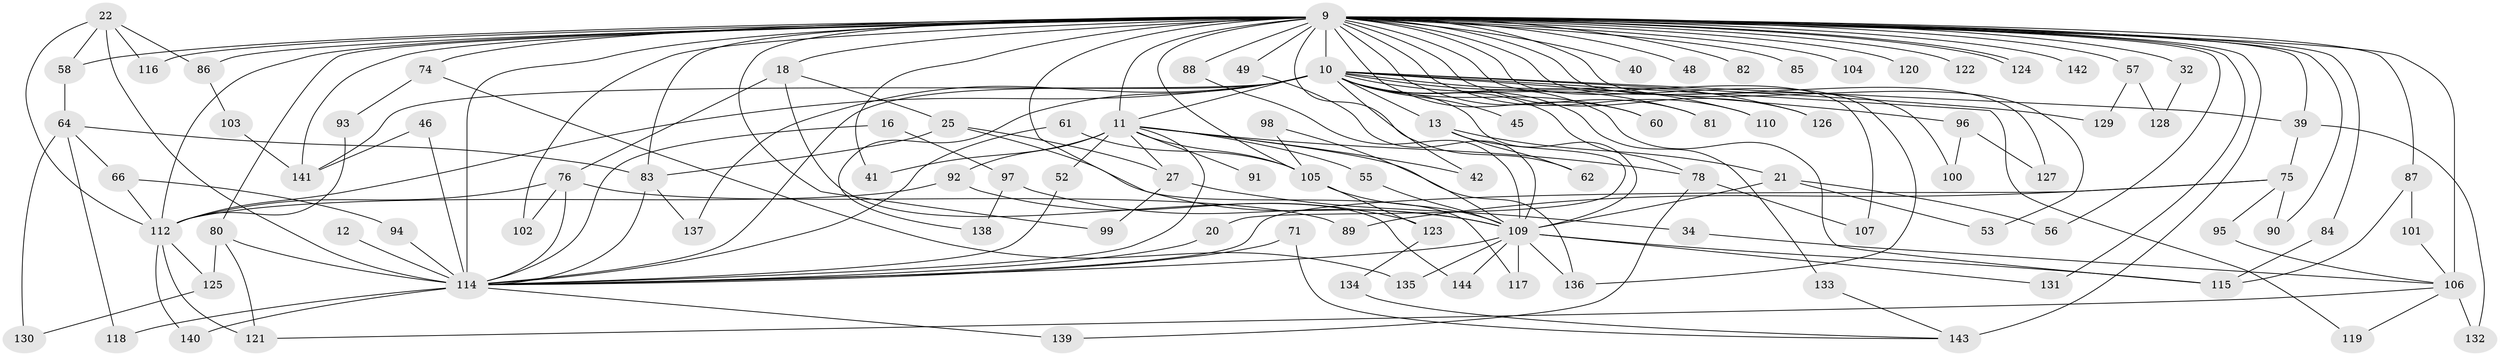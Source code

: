 // original degree distribution, {16: 0.006944444444444444, 26: 0.013888888888888888, 30: 0.013888888888888888, 22: 0.006944444444444444, 15: 0.006944444444444444, 17: 0.006944444444444444, 34: 0.006944444444444444, 24: 0.006944444444444444, 2: 0.5486111111111112, 5: 0.05555555555555555, 3: 0.19444444444444445, 10: 0.027777777777777776, 4: 0.09027777777777778, 6: 0.013888888888888888}
// Generated by graph-tools (version 1.1) at 2025/47/03/04/25 21:47:22]
// undirected, 100 vertices, 183 edges
graph export_dot {
graph [start="1"]
  node [color=gray90,style=filled];
  9 [super="+4+6"];
  10 [super="+5"];
  11 [super="+7"];
  12;
  13;
  16;
  18;
  20;
  21;
  22;
  25;
  27;
  32;
  34;
  39;
  40;
  41;
  42;
  45;
  46;
  48;
  49;
  52;
  53;
  55;
  56;
  57 [super="+33"];
  58;
  60;
  61;
  62;
  64;
  66;
  71;
  74;
  75;
  76 [super="+68"];
  78;
  80 [super="+14"];
  81;
  82;
  83 [super="+35+31+51"];
  84;
  85;
  86;
  87;
  88;
  89;
  90;
  91;
  92;
  93;
  94;
  95;
  96;
  97;
  98;
  99;
  100;
  101;
  102;
  103;
  104;
  105 [super="+54+65+29"];
  106 [super="+73"];
  107;
  109 [super="+24"];
  110;
  112 [super="+79+67+108"];
  114 [super="+113+111"];
  115 [super="+59"];
  116;
  117;
  118;
  119;
  120 [super="+17"];
  121 [super="+77"];
  122;
  123;
  124;
  125;
  126;
  127;
  128;
  129;
  130;
  131;
  132;
  133;
  134;
  135;
  136 [super="+36"];
  137;
  138;
  139;
  140;
  141 [super="+15"];
  142;
  143 [super="+63+72"];
  144;
  9 -- 10 [weight=8];
  9 -- 11 [weight=9];
  9 -- 39;
  9 -- 41;
  9 -- 48 [weight=2];
  9 -- 53;
  9 -- 56;
  9 -- 57 [weight=3];
  9 -- 74 [weight=2];
  9 -- 82 [weight=2];
  9 -- 84;
  9 -- 90;
  9 -- 124;
  9 -- 124;
  9 -- 127;
  9 -- 141 [weight=2];
  9 -- 142 [weight=2];
  9 -- 131;
  9 -- 143 [weight=3];
  9 -- 80;
  9 -- 85 [weight=2];
  9 -- 88;
  9 -- 110;
  9 -- 120 [weight=3];
  9 -- 60;
  9 -- 126;
  9 -- 18 [weight=2];
  9 -- 32;
  9 -- 40 [weight=2];
  9 -- 49;
  9 -- 58;
  9 -- 62;
  9 -- 81;
  9 -- 83 [weight=3];
  9 -- 86;
  9 -- 87;
  9 -- 99;
  9 -- 100;
  9 -- 102;
  9 -- 104;
  9 -- 105 [weight=3];
  9 -- 106 [weight=7];
  9 -- 107;
  9 -- 112 [weight=5];
  9 -- 114 [weight=13];
  9 -- 116;
  9 -- 117;
  9 -- 122;
  9 -- 136;
  10 -- 13 [weight=2];
  10 -- 78;
  10 -- 81;
  10 -- 96 [weight=2];
  10 -- 110;
  10 -- 115 [weight=2];
  10 -- 126;
  10 -- 129;
  10 -- 133;
  10 -- 138;
  10 -- 137;
  10 -- 39;
  10 -- 42;
  10 -- 45;
  10 -- 109 [weight=3];
  10 -- 119;
  10 -- 60;
  10 -- 141;
  10 -- 112 [weight=3];
  10 -- 11 [weight=4];
  10 -- 114 [weight=5];
  11 -- 91 [weight=2];
  11 -- 41;
  11 -- 78;
  11 -- 42;
  11 -- 52;
  11 -- 55;
  11 -- 27;
  11 -- 92;
  11 -- 105 [weight=2];
  11 -- 136;
  11 -- 114 [weight=4];
  12 -- 114;
  13 -- 20;
  13 -- 21;
  13 -- 62;
  16 -- 97;
  16 -- 114 [weight=2];
  18 -- 25;
  18 -- 144;
  18 -- 76;
  20 -- 114;
  21 -- 53;
  21 -- 56;
  21 -- 109;
  22 -- 58;
  22 -- 86;
  22 -- 116;
  22 -- 112;
  22 -- 114 [weight=2];
  25 -- 27;
  25 -- 109;
  25 -- 83;
  27 -- 34;
  27 -- 99;
  32 -- 128;
  34 -- 106;
  39 -- 75;
  39 -- 132;
  46 -- 141;
  46 -- 114;
  49 -- 109;
  52 -- 114;
  55 -- 109;
  57 -- 129;
  57 -- 128;
  58 -- 64;
  61 -- 105;
  61 -- 114;
  64 -- 66;
  64 -- 118;
  64 -- 130;
  64 -- 83;
  66 -- 94;
  66 -- 112;
  71 -- 143;
  71 -- 114;
  74 -- 93;
  74 -- 135;
  75 -- 89;
  75 -- 90;
  75 -- 95;
  75 -- 114;
  76 -- 102;
  76 -- 112;
  76 -- 89;
  76 -- 114;
  78 -- 107;
  78 -- 139;
  80 -- 121;
  80 -- 125;
  80 -- 114 [weight=2];
  83 -- 137;
  83 -- 114;
  84 -- 115;
  86 -- 103;
  87 -- 101;
  87 -- 115;
  88 -- 109;
  92 -- 123;
  92 -- 112;
  93 -- 112;
  94 -- 114;
  95 -- 106;
  96 -- 100;
  96 -- 127;
  97 -- 138;
  97 -- 109;
  98 -- 109;
  98 -- 105;
  101 -- 106;
  103 -- 141;
  105 -- 123;
  105 -- 109;
  106 -- 132;
  106 -- 119;
  106 -- 121;
  109 -- 131;
  109 -- 135;
  109 -- 136;
  109 -- 144;
  109 -- 115;
  109 -- 117;
  109 -- 114;
  112 -- 125;
  112 -- 140;
  112 -- 121;
  114 -- 139;
  114 -- 140;
  114 -- 118;
  123 -- 134;
  125 -- 130;
  133 -- 143;
  134 -- 143;
}

